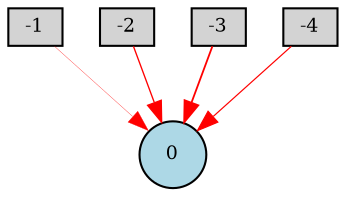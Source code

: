 digraph {
	node [fontsize=9 height=0.2 shape=circle width=0.2]
	-1 [fillcolor=lightgray shape=box style=filled]
	-2 [fillcolor=lightgray shape=box style=filled]
	-3 [fillcolor=lightgray shape=box style=filled]
	-4 [fillcolor=lightgray shape=box style=filled]
	0 [fillcolor=lightblue style=filled]
	-2 -> 0 [color=red penwidth=0.6433228398805222 style=solid]
	-1 -> 0 [color=red penwidth=0.1530412900495856 style=solid]
	-3 -> 0 [color=red penwidth=0.8634143018109222 style=solid]
	-4 -> 0 [color=red penwidth=0.5736781877894963 style=solid]
}
